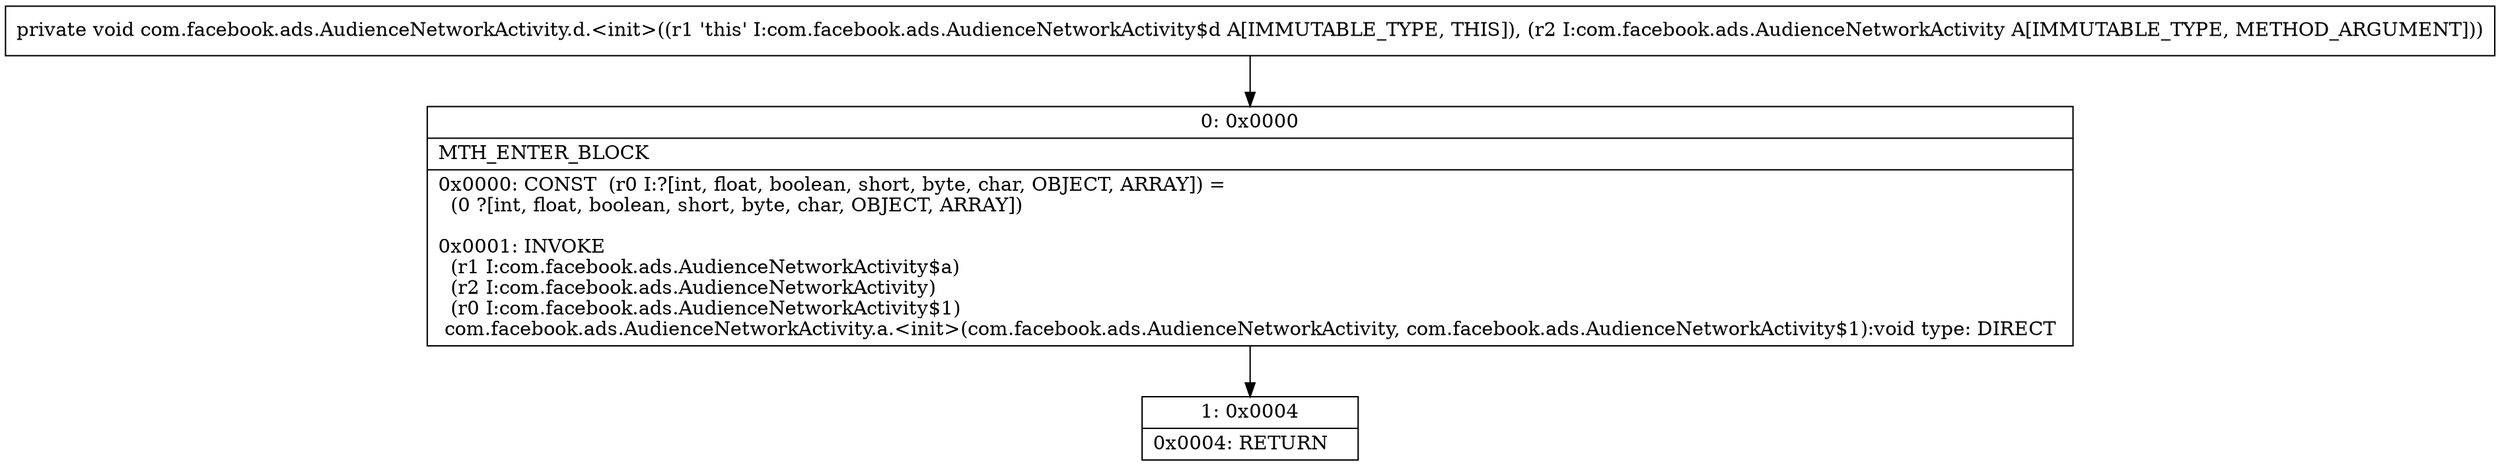 digraph "CFG forcom.facebook.ads.AudienceNetworkActivity.d.\<init\>(Lcom\/facebook\/ads\/AudienceNetworkActivity;)V" {
Node_0 [shape=record,label="{0\:\ 0x0000|MTH_ENTER_BLOCK\l|0x0000: CONST  (r0 I:?[int, float, boolean, short, byte, char, OBJECT, ARRAY]) = \l  (0 ?[int, float, boolean, short, byte, char, OBJECT, ARRAY])\l \l0x0001: INVOKE  \l  (r1 I:com.facebook.ads.AudienceNetworkActivity$a)\l  (r2 I:com.facebook.ads.AudienceNetworkActivity)\l  (r0 I:com.facebook.ads.AudienceNetworkActivity$1)\l com.facebook.ads.AudienceNetworkActivity.a.\<init\>(com.facebook.ads.AudienceNetworkActivity, com.facebook.ads.AudienceNetworkActivity$1):void type: DIRECT \l}"];
Node_1 [shape=record,label="{1\:\ 0x0004|0x0004: RETURN   \l}"];
MethodNode[shape=record,label="{private void com.facebook.ads.AudienceNetworkActivity.d.\<init\>((r1 'this' I:com.facebook.ads.AudienceNetworkActivity$d A[IMMUTABLE_TYPE, THIS]), (r2 I:com.facebook.ads.AudienceNetworkActivity A[IMMUTABLE_TYPE, METHOD_ARGUMENT])) }"];
MethodNode -> Node_0;
Node_0 -> Node_1;
}

